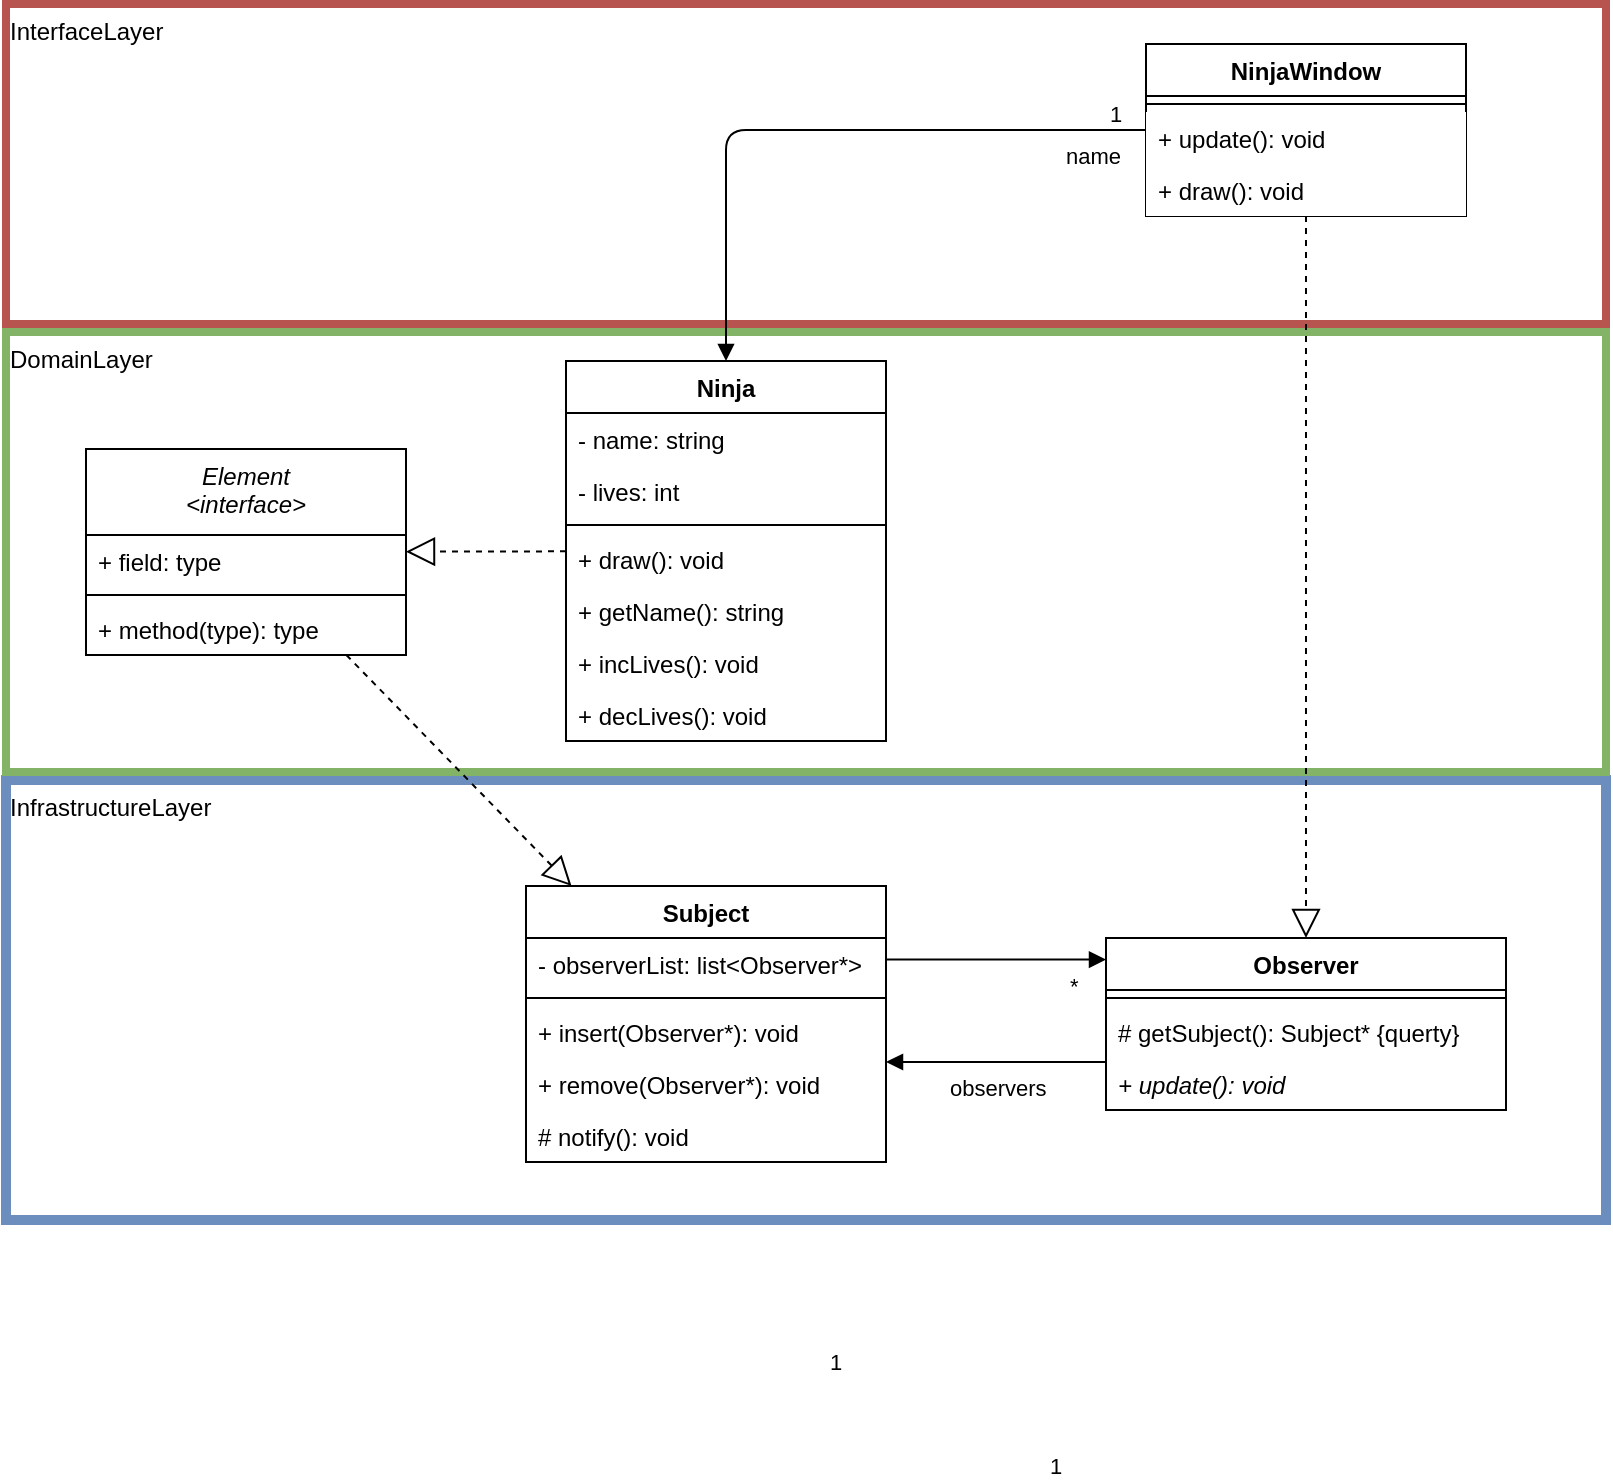 <mxfile>
    <diagram id="ZJ964NwrkNsjtyEXLu9U" name="Page-1">
        <mxGraphModel dx="1220" dy="1712" grid="1" gridSize="10" guides="1" tooltips="1" connect="1" arrows="1" fold="1" page="1" pageScale="1" pageWidth="850" pageHeight="1100" math="0" shadow="0">
            <root>
                <mxCell id="0"/>
                <mxCell id="1" parent="0"/>
                <mxCell id="61" value="InfrastructureLayer" style="rounded=0;whiteSpace=wrap;html=1;fillColor=none;strokeColor=#6c8ebf;align=left;verticalAlign=top;strokeWidth=5;" vertex="1" parent="1">
                    <mxGeometry x="40" y="388" width="800" height="220" as="geometry"/>
                </mxCell>
                <mxCell id="59" value="DomainLayer" style="rounded=0;whiteSpace=wrap;html=1;fillColor=none;strokeColor=#82b366;align=left;verticalAlign=top;strokeWidth=4;" vertex="1" parent="1">
                    <mxGeometry x="40" y="164" width="800" height="220" as="geometry"/>
                </mxCell>
                <mxCell id="58" value="InterfaceLayer" style="rounded=0;whiteSpace=wrap;html=1;fillColor=none;strokeColor=#b85450;align=left;verticalAlign=top;strokeWidth=4;" vertex="1" parent="1">
                    <mxGeometry x="40" width="800" height="160" as="geometry"/>
                </mxCell>
                <mxCell id="2" value="Ninja" style="swimlane;fontStyle=1;align=center;verticalAlign=top;childLayout=stackLayout;horizontal=1;startSize=26;horizontalStack=0;resizeParent=1;resizeParentMax=0;resizeLast=0;collapsible=1;marginBottom=0;" parent="1" vertex="1">
                    <mxGeometry x="320" y="178.5" width="160" height="190" as="geometry"/>
                </mxCell>
                <mxCell id="3" value="- name: string" style="text;strokeColor=none;fillColor=none;align=left;verticalAlign=top;spacingLeft=4;spacingRight=4;overflow=hidden;rotatable=0;points=[[0,0.5],[1,0.5]];portConstraint=eastwest;" parent="2" vertex="1">
                    <mxGeometry y="26" width="160" height="26" as="geometry"/>
                </mxCell>
                <mxCell id="31" value="- lives: int" style="text;strokeColor=none;fillColor=none;align=left;verticalAlign=top;spacingLeft=4;spacingRight=4;overflow=hidden;rotatable=0;points=[[0,0.5],[1,0.5]];portConstraint=eastwest;" parent="2" vertex="1">
                    <mxGeometry y="52" width="160" height="26" as="geometry"/>
                </mxCell>
                <mxCell id="4" value="" style="line;strokeWidth=1;fillColor=none;align=left;verticalAlign=middle;spacingTop=-1;spacingLeft=3;spacingRight=3;rotatable=0;labelPosition=right;points=[];portConstraint=eastwest;" parent="2" vertex="1">
                    <mxGeometry y="78" width="160" height="8" as="geometry"/>
                </mxCell>
                <mxCell id="5" value="+ draw(): void" style="text;strokeColor=none;fillColor=none;align=left;verticalAlign=top;spacingLeft=4;spacingRight=4;overflow=hidden;rotatable=0;points=[[0,0.5],[1,0.5]];portConstraint=eastwest;" parent="2" vertex="1">
                    <mxGeometry y="86" width="160" height="26" as="geometry"/>
                </mxCell>
                <mxCell id="32" value="+ getName(): string" style="text;strokeColor=none;fillColor=none;align=left;verticalAlign=top;spacingLeft=4;spacingRight=4;overflow=hidden;rotatable=0;points=[[0,0.5],[1,0.5]];portConstraint=eastwest;" parent="2" vertex="1">
                    <mxGeometry y="112" width="160" height="26" as="geometry"/>
                </mxCell>
                <mxCell id="33" value="+ incLives(): void" style="text;strokeColor=none;fillColor=none;align=left;verticalAlign=top;spacingLeft=4;spacingRight=4;overflow=hidden;rotatable=0;points=[[0,0.5],[1,0.5]];portConstraint=eastwest;" parent="2" vertex="1">
                    <mxGeometry y="138" width="160" height="26" as="geometry"/>
                </mxCell>
                <mxCell id="34" value="+ decLives(): void" style="text;strokeColor=none;fillColor=none;align=left;verticalAlign=top;spacingLeft=4;spacingRight=4;overflow=hidden;rotatable=0;points=[[0,0.5],[1,0.5]];portConstraint=eastwest;" parent="2" vertex="1">
                    <mxGeometry y="164" width="160" height="26" as="geometry"/>
                </mxCell>
                <mxCell id="6" value="Element&#10;&lt;interface&gt;" style="swimlane;fontStyle=2;align=center;verticalAlign=top;childLayout=stackLayout;horizontal=1;startSize=43;horizontalStack=0;resizeParent=1;resizeParentMax=0;resizeLast=0;collapsible=1;marginBottom=0;" parent="1" vertex="1">
                    <mxGeometry x="80" y="222.5" width="160" height="103" as="geometry"/>
                </mxCell>
                <mxCell id="7" value="+ field: type" style="text;strokeColor=none;fillColor=none;align=left;verticalAlign=top;spacingLeft=4;spacingRight=4;overflow=hidden;rotatable=0;points=[[0,0.5],[1,0.5]];portConstraint=eastwest;" parent="6" vertex="1">
                    <mxGeometry y="43" width="160" height="26" as="geometry"/>
                </mxCell>
                <mxCell id="8" value="" style="line;strokeWidth=1;fillColor=none;align=left;verticalAlign=middle;spacingTop=-1;spacingLeft=3;spacingRight=3;rotatable=0;labelPosition=right;points=[];portConstraint=eastwest;" parent="6" vertex="1">
                    <mxGeometry y="69" width="160" height="8" as="geometry"/>
                </mxCell>
                <mxCell id="9" value="+ method(type): type" style="text;strokeColor=none;fillColor=none;align=left;verticalAlign=top;spacingLeft=4;spacingRight=4;overflow=hidden;rotatable=0;points=[[0,0.5],[1,0.5]];portConstraint=eastwest;" parent="6" vertex="1">
                    <mxGeometry y="77" width="160" height="26" as="geometry"/>
                </mxCell>
                <mxCell id="12" value="Subject" style="swimlane;fontStyle=1;align=center;verticalAlign=top;childLayout=stackLayout;horizontal=1;startSize=26;horizontalStack=0;resizeParent=1;resizeParentMax=0;resizeLast=0;collapsible=1;marginBottom=0;" parent="1" vertex="1">
                    <mxGeometry x="300" y="441" width="180" height="138" as="geometry"/>
                </mxCell>
                <mxCell id="13" value="- observerList: list&lt;Observer*&gt;" style="text;align=left;verticalAlign=top;spacingLeft=4;spacingRight=4;overflow=hidden;rotatable=0;points=[[0,0.5],[1,0.5]];portConstraint=eastwest;labelBackgroundColor=none;" parent="12" vertex="1">
                    <mxGeometry y="26" width="180" height="26" as="geometry"/>
                </mxCell>
                <mxCell id="14" value="" style="line;strokeWidth=1;fillColor=none;align=left;verticalAlign=middle;spacingTop=-1;spacingLeft=3;spacingRight=3;rotatable=0;labelPosition=right;points=[];portConstraint=eastwest;" parent="12" vertex="1">
                    <mxGeometry y="52" width="180" height="8" as="geometry"/>
                </mxCell>
                <mxCell id="15" value="+ insert(Observer*): void" style="text;align=left;verticalAlign=top;spacingLeft=4;spacingRight=4;overflow=hidden;rotatable=0;points=[[0,0.5],[1,0.5]];portConstraint=eastwest;fontStyle=0;labelBackgroundColor=none;" parent="12" vertex="1">
                    <mxGeometry y="60" width="180" height="26" as="geometry"/>
                </mxCell>
                <mxCell id="16" value="+ remove(Observer*): void" style="text;align=left;verticalAlign=top;spacingLeft=4;spacingRight=4;overflow=hidden;rotatable=0;points=[[0,0.5],[1,0.5]];portConstraint=eastwest;fontStyle=0;labelBackgroundColor=none;" parent="12" vertex="1">
                    <mxGeometry y="86" width="180" height="26" as="geometry"/>
                </mxCell>
                <mxCell id="17" value="# notify(): void" style="text;align=left;verticalAlign=top;spacingLeft=4;spacingRight=4;overflow=hidden;rotatable=0;points=[[0,0.5],[1,0.5]];portConstraint=eastwest;fontStyle=0;labelBackgroundColor=none;" parent="12" vertex="1">
                    <mxGeometry y="112" width="180" height="26" as="geometry"/>
                </mxCell>
                <mxCell id="18" value="Observer" style="swimlane;fontStyle=1;align=center;verticalAlign=top;childLayout=stackLayout;horizontal=1;startSize=26;horizontalStack=0;resizeParent=1;resizeParentMax=0;resizeLast=0;collapsible=1;marginBottom=0;" parent="1" vertex="1">
                    <mxGeometry x="590" y="467" width="200" height="86" as="geometry"/>
                </mxCell>
                <mxCell id="19" value="" style="line;strokeWidth=1;fillColor=none;align=left;verticalAlign=middle;spacingTop=-1;spacingLeft=3;spacingRight=3;rotatable=0;labelPosition=right;points=[];portConstraint=eastwest;" parent="18" vertex="1">
                    <mxGeometry y="26" width="200" height="8" as="geometry"/>
                </mxCell>
                <mxCell id="20" value="# getSubject(): Subject* {querty}" style="text;strokeColor=none;fillColor=none;align=left;verticalAlign=top;spacingLeft=4;spacingRight=4;overflow=hidden;rotatable=0;points=[[0,0.5],[1,0.5]];portConstraint=eastwest;" parent="18" vertex="1">
                    <mxGeometry y="34" width="200" height="26" as="geometry"/>
                </mxCell>
                <mxCell id="21" value="+ update(): void" style="text;strokeColor=none;fillColor=none;align=left;verticalAlign=top;spacingLeft=4;spacingRight=4;overflow=hidden;rotatable=0;points=[[0,0.5],[1,0.5]];portConstraint=eastwest;fontStyle=2" parent="18" vertex="1">
                    <mxGeometry y="60" width="200" height="26" as="geometry"/>
                </mxCell>
                <mxCell id="22" value="observers" style="endArrow=block;endFill=1;html=1;edgeStyle=orthogonalEdgeStyle;align=left;verticalAlign=top;" parent="1" edge="1">
                    <mxGeometry x="0.455" relative="1" as="geometry">
                        <mxPoint x="590" y="529" as="sourcePoint"/>
                        <mxPoint x="480" y="529" as="targetPoint"/>
                        <mxPoint as="offset"/>
                    </mxGeometry>
                </mxCell>
                <mxCell id="23" value="1" style="edgeLabel;resizable=0;html=1;align=left;verticalAlign=bottom;" parent="22" connectable="0" vertex="1">
                    <mxGeometry x="-1" relative="1" as="geometry">
                        <mxPoint x="-30" y="210" as="offset"/>
                    </mxGeometry>
                </mxCell>
                <mxCell id="24" value="" style="endArrow=block;dashed=1;endFill=0;endSize=12;html=1;" parent="1" source="6" target="12" edge="1">
                    <mxGeometry width="160" relative="1" as="geometry">
                        <mxPoint x="580" y="360" as="sourcePoint"/>
                        <mxPoint x="670" y="360" as="targetPoint"/>
                    </mxGeometry>
                </mxCell>
                <mxCell id="25" value="NinjaWindow" style="swimlane;fontStyle=1;align=center;verticalAlign=top;childLayout=stackLayout;horizontal=1;startSize=26;horizontalStack=0;resizeParent=1;resizeParentMax=0;resizeLast=0;collapsible=1;marginBottom=0;fillColor=default;" parent="1" vertex="1">
                    <mxGeometry x="610" y="20" width="160" height="86" as="geometry"/>
                </mxCell>
                <mxCell id="27" value="" style="line;strokeWidth=1;fillColor=none;align=left;verticalAlign=middle;spacingTop=-1;spacingLeft=3;spacingRight=3;rotatable=0;labelPosition=right;points=[];portConstraint=eastwest;" parent="25" vertex="1">
                    <mxGeometry y="26" width="160" height="8" as="geometry"/>
                </mxCell>
                <mxCell id="45" value="+ update(): void" style="text;align=left;verticalAlign=top;spacingLeft=4;spacingRight=4;overflow=hidden;rotatable=0;points=[[0,0.5],[1,0.5]];portConstraint=eastwest;fontStyle=0;fillColor=default;" parent="25" vertex="1">
                    <mxGeometry y="34" width="160" height="26" as="geometry"/>
                </mxCell>
                <mxCell id="28" value="+ draw(): void" style="text;align=left;verticalAlign=top;spacingLeft=4;spacingRight=4;overflow=hidden;rotatable=0;points=[[0,0.5],[1,0.5]];portConstraint=eastwest;fillColor=default;" parent="25" vertex="1">
                    <mxGeometry y="60" width="160" height="26" as="geometry"/>
                </mxCell>
                <mxCell id="29" value="name" style="endArrow=block;endFill=1;html=1;edgeStyle=orthogonalEdgeStyle;align=left;verticalAlign=top;" parent="1" source="25" target="2" edge="1">
                    <mxGeometry x="-0.739" relative="1" as="geometry">
                        <mxPoint x="180" y="140" as="sourcePoint"/>
                        <mxPoint x="340" y="140" as="targetPoint"/>
                        <mxPoint as="offset"/>
                    </mxGeometry>
                </mxCell>
                <mxCell id="30" value="1" style="edgeLabel;resizable=0;html=1;align=left;verticalAlign=bottom;" parent="29" connectable="0" vertex="1">
                    <mxGeometry x="-1" relative="1" as="geometry">
                        <mxPoint x="-20" as="offset"/>
                    </mxGeometry>
                </mxCell>
                <mxCell id="57" value="" style="endArrow=block;dashed=1;endFill=0;endSize=12;html=1;" parent="1" source="25" target="18" edge="1">
                    <mxGeometry width="160" relative="1" as="geometry">
                        <mxPoint x="609.996" y="260" as="sourcePoint"/>
                        <mxPoint x="728.467" y="388" as="targetPoint"/>
                    </mxGeometry>
                </mxCell>
                <mxCell id="64" value="" style="endArrow=block;dashed=1;endFill=0;endSize=12;html=1;" edge="1" parent="1" source="2" target="6">
                    <mxGeometry width="160" relative="1" as="geometry">
                        <mxPoint x="217.666" y="323" as="sourcePoint"/>
                        <mxPoint x="336.137" y="451" as="targetPoint"/>
                    </mxGeometry>
                </mxCell>
                <mxCell id="67" value="*" style="endArrow=block;endFill=1;html=1;edgeStyle=orthogonalEdgeStyle;align=left;verticalAlign=top;" edge="1" parent="1">
                    <mxGeometry x="0.636" relative="1" as="geometry">
                        <mxPoint x="480" y="477.76" as="sourcePoint"/>
                        <mxPoint x="590" y="477.76" as="targetPoint"/>
                        <mxPoint as="offset"/>
                    </mxGeometry>
                </mxCell>
                <mxCell id="68" value="1" style="edgeLabel;resizable=0;html=1;align=left;verticalAlign=bottom;" connectable="0" vertex="1" parent="67">
                    <mxGeometry x="-1" relative="1" as="geometry">
                        <mxPoint x="-30" y="210" as="offset"/>
                    </mxGeometry>
                </mxCell>
            </root>
        </mxGraphModel>
    </diagram>
</mxfile>